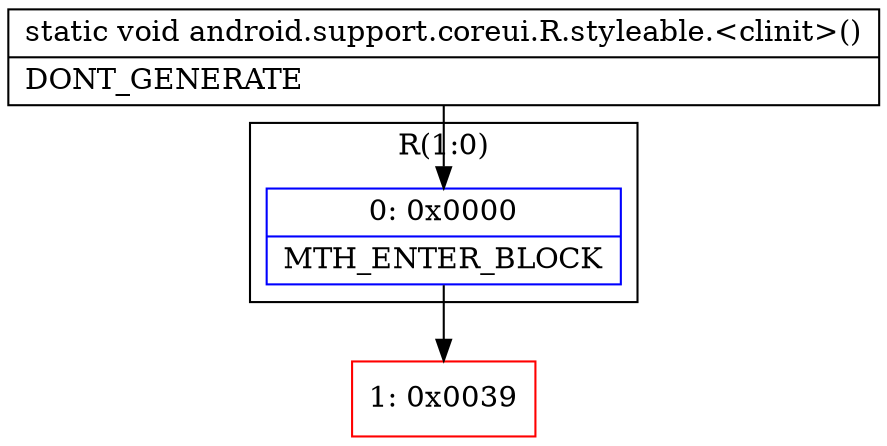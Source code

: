 digraph "CFG forandroid.support.coreui.R.styleable.\<clinit\>()V" {
subgraph cluster_Region_1527138566 {
label = "R(1:0)";
node [shape=record,color=blue];
Node_0 [shape=record,label="{0\:\ 0x0000|MTH_ENTER_BLOCK\l}"];
}
Node_1 [shape=record,color=red,label="{1\:\ 0x0039}"];
MethodNode[shape=record,label="{static void android.support.coreui.R.styleable.\<clinit\>()  | DONT_GENERATE\l}"];
MethodNode -> Node_0;
Node_0 -> Node_1;
}

